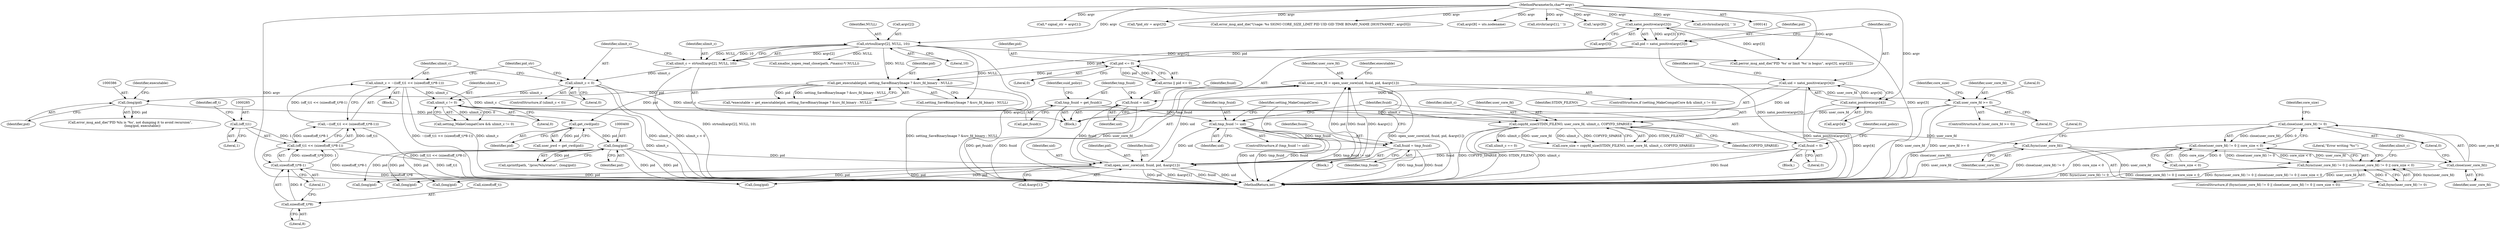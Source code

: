 digraph "0_abrt_80408e9e24a1c10f85fd969e1853e0f192157f92_0@API" {
"1001125" [label="(Call,close(user_core_fd) != 0)"];
"1001126" [label="(Call,close(user_core_fd))"];
"1001121" [label="(Call,fsync(user_core_fd))"];
"1001113" [label="(Call,copyfd_size(STDIN_FILENO, user_core_fd, ulimit_c, COPYFD_SPARSE))"];
"1001106" [label="(Call,user_core_fd >= 0)"];
"1000441" [label="(Call,user_core_fd = open_user_core(uid, fsuid, pid, &argv[1]))"];
"1000443" [label="(Call,open_user_core(uid, fsuid, pid, &argv[1]))"];
"1000420" [label="(Call,tmp_fsuid != uid)"];
"1000412" [label="(Call,tmp_fsuid = get_fsuid())"];
"1000307" [label="(Call,uid = xatoi_positive(argv[4]))"];
"1000309" [label="(Call,xatoi_positive(argv[4]))"];
"1000143" [label="(MethodParameterIn,char** argv)"];
"1000408" [label="(Call,fsuid = uid)"];
"1000424" [label="(Call,fsuid = 0)"];
"1000432" [label="(Call,fsuid = tmp_fsuid)"];
"1000399" [label="(Call,(long)pid)"];
"1000391" [label="(Call,get_cwd(pid))"];
"1000369" [label="(Call,get_executable(pid, setting_SaveBinaryImage ? &src_fd_binary : NULL))"];
"1000300" [label="(Call,pid = xatoi_positive(argv[3]))"];
"1000302" [label="(Call,xatoi_positive(argv[3]))"];
"1000316" [label="(Call,pid <= 0)"];
"1000269" [label="(Call,strtoull(argv[2], NULL, 10))"];
"1000385" [label="(Call,(long)pid)"];
"1000280" [label="(Call,ulimit_c = ~((off_t)1 << (sizeof(off_t)*8-1)))"];
"1000282" [label="(Call,~((off_t)1 << (sizeof(off_t)*8-1)))"];
"1000283" [label="(Call,(off_t)1 << (sizeof(off_t)*8-1))"];
"1000284" [label="(Call,(off_t)1)"];
"1000287" [label="(Call,sizeof(off_t)*8-1)"];
"1000288" [label="(Call,sizeof(off_t)*8)"];
"1000276" [label="(Call,ulimit_c < 0)"];
"1000267" [label="(Call,ulimit_c = strtoull(argv[2], NULL, 10))"];
"1000438" [label="(Call,ulimit_c != 0)"];
"1001124" [label="(Call,close(user_core_fd) != 0 || core_size < 0)"];
"1001119" [label="(Call,fsync(user_core_fd) != 0 || close(user_core_fd) != 0 || core_size < 0)"];
"1000281" [label="(Identifier,ulimit_c)"];
"1000458" [label="(Call,(long)pid)"];
"1000410" [label="(Identifier,uid)"];
"1000273" [label="(Identifier,NULL)"];
"1001116" [label="(Identifier,ulimit_c)"];
"1000421" [label="(Identifier,tmp_fsuid)"];
"1001115" [label="(Identifier,user_core_fd)"];
"1000303" [label="(Call,argv[3])"];
"1001105" [label="(ControlStructure,if (user_core_fd >= 0))"];
"1000439" [label="(Identifier,ulimit_c)"];
"1000425" [label="(Identifier,fsuid)"];
"1000371" [label="(Call,setting_SaveBinaryImage ? &src_fd_binary : NULL)"];
"1001114" [label="(Identifier,STDIN_FILENO)"];
"1000443" [label="(Call,open_user_core(uid, fsuid, pid, &argv[1]))"];
"1000291" [label="(Literal,8)"];
"1000310" [label="(Call,argv[4])"];
"1000369" [label="(Call,get_executable(pid, setting_SaveBinaryImage ? &src_fd_binary : NULL))"];
"1000446" [label="(Identifier,pid)"];
"1000445" [label="(Identifier,fsuid)"];
"1000426" [label="(Literal,0)"];
"1000302" [label="(Call,xatoi_positive(argv[3]))"];
"1000432" [label="(Call,fsuid = tmp_fsuid)"];
"1000300" [label="(Call,pid = xatoi_positive(argv[3]))"];
"1001167" [label="(Literal,0)"];
"1000270" [label="(Call,argv[2])"];
"1000309" [label="(Call,xatoi_positive(argv[4]))"];
"1000440" [label="(Literal,0)"];
"1000287" [label="(Call,sizeof(off_t)*8-1)"];
"1000290" [label="(Identifier,off_t)"];
"1001125" [label="(Call,close(user_core_fd) != 0)"];
"1000435" [label="(ControlStructure,if (setting_MakeCompatCore && ulimit_c != 0))"];
"1000256" [label="(Call,* signal_str = argv[1])"];
"1000143" [label="(MethodParameterIn,char** argv)"];
"1000413" [label="(Identifier,tmp_fsuid)"];
"1000431" [label="(Block,)"];
"1001159" [label="(Call,(long)pid)"];
"1000280" [label="(Call,ulimit_c = ~((off_t)1 << (sizeof(off_t)*8-1)))"];
"1000391" [label="(Call,get_cwd(pid))"];
"1000314" [label="(Call,errno || pid <= 0)"];
"1000412" [label="(Call,tmp_fsuid = get_fsuid())"];
"1000292" [label="(Literal,1)"];
"1000282" [label="(Call,~((off_t)1 << (sizeof(off_t)*8-1)))"];
"1001126" [label="(Call,close(user_core_fd))"];
"1000269" [label="(Call,strtoull(argv[2], NULL, 10))"];
"1000388" [label="(Identifier,executable)"];
"1001145" [label="(Identifier,ulimit_c)"];
"1000404" [label="(Call,xmalloc_xopen_read_close(path, /*maxsz:*/ NULL))"];
"1000286" [label="(Literal,1)"];
"1000419" [label="(ControlStructure,if (tmp_fsuid != uid))"];
"1000320" [label="(Call,perror_msg_and_die(\"PID '%s' or limit '%s' is bogus\", argv[3], argv[2]))"];
"1001129" [label="(Call,core_size < 0)"];
"1000318" [label="(Literal,0)"];
"1000316" [label="(Call,pid <= 0)"];
"1000289" [label="(Call,sizeof(off_t))"];
"1000387" [label="(Identifier,pid)"];
"1001120" [label="(Call,fsync(user_core_fd) != 0)"];
"1000370" [label="(Identifier,pid)"];
"1000274" [label="(Literal,10)"];
"1001117" [label="(Identifier,COPYFD_SPARSE)"];
"1001128" [label="(Literal,0)"];
"1000276" [label="(Call,ulimit_c < 0)"];
"1000429" [label="(Identifier,suid_policy)"];
"1000294" [label="(Call,*pid_str = argv[3])"];
"1001130" [label="(Identifier,core_size)"];
"1001144" [label="(Call,ulimit_c == 0)"];
"1000308" [label="(Identifier,uid)"];
"1000267" [label="(Call,ulimit_c = strtoull(argv[2], NULL, 10))"];
"1000417" [label="(Identifier,suid_policy)"];
"1000453" [label="(Identifier,executable)"];
"1000288" [label="(Call,sizeof(off_t)*8)"];
"1000437" [label="(Identifier,setting_MakeCompatCore)"];
"1000317" [label="(Identifier,pid)"];
"1000284" [label="(Call,(off_t)1)"];
"1000399" [label="(Call,(long)pid)"];
"1000401" [label="(Identifier,pid)"];
"1001113" [label="(Call,copyfd_size(STDIN_FILENO, user_core_fd, ulimit_c, COPYFD_SPARSE))"];
"1000423" [label="(Block,)"];
"1001111" [label="(Call,core_size = copyfd_size(STDIN_FILENO, user_core_fd, ulimit_c, COPYFD_SPARSE))"];
"1000444" [label="(Identifier,uid)"];
"1000170" [label="(Call,error_msg_and_die(\"Usage: %s SIGNO CORE_SIZE_LIMIT PID UID GID TIME BINARY_NAME [HOSTNAME]\", argv[0]))"];
"1000301" [label="(Identifier,pid)"];
"1000144" [label="(Block,)"];
"1000353" [label="(Call,argv[8] = uts.nodename)"];
"1001112" [label="(Identifier,core_size)"];
"1001106" [label="(Call,user_core_fd >= 0)"];
"1001118" [label="(ControlStructure,if (fsync(user_core_fd) != 0 || close(user_core_fd) != 0 || core_size < 0))"];
"1000295" [label="(Identifier,pid_str)"];
"1000447" [label="(Call,&argv[1])"];
"1000408" [label="(Call,fsuid = uid)"];
"1001127" [label="(Identifier,user_core_fd)"];
"1000176" [label="(Call,strchr(argv[1], ' '))"];
"1000283" [label="(Call,(off_t)1 << (sizeof(off_t)*8-1))"];
"1000278" [label="(Literal,0)"];
"1000396" [label="(Call,sprintf(path, \"/proc/%lu/status\", (long)pid))"];
"1000268" [label="(Identifier,ulimit_c)"];
"1000307" [label="(Call,uid = xatoi_positive(argv[4]))"];
"1000433" [label="(Identifier,fsuid)"];
"1001108" [label="(Literal,0)"];
"1000383" [label="(Call,error_msg_and_die(\"PID %lu is '%s', not dumping it to avoid recursion\",\n                        (long)pid, executable))"];
"1001107" [label="(Identifier,user_core_fd)"];
"1000442" [label="(Identifier,user_core_fd)"];
"1000414" [label="(Call,get_fsuid())"];
"1001122" [label="(Identifier,user_core_fd)"];
"1001123" [label="(Literal,0)"];
"1001119" [label="(Call,fsync(user_core_fd) != 0 || close(user_core_fd) != 0 || core_size < 0)"];
"1000438" [label="(Call,ulimit_c != 0)"];
"1000441" [label="(Call,user_core_fd = open_user_core(uid, fsuid, pid, &argv[1]))"];
"1001121" [label="(Call,fsync(user_core_fd))"];
"1000385" [label="(Call,(long)pid)"];
"1000422" [label="(Identifier,uid)"];
"1000367" [label="(Call,*executable = get_executable(pid, setting_SaveBinaryImage ? &src_fd_binary : NULL))"];
"1000345" [label="(Call,!argv[8])"];
"1001124" [label="(Call,close(user_core_fd) != 0 || core_size < 0)"];
"1000589" [label="(Call,(long)pid)"];
"1001134" [label="(Literal,\"Error writing '%s'\")"];
"1001168" [label="(MethodReturn,int)"];
"1000420" [label="(Call,tmp_fsuid != uid)"];
"1000315" [label="(Identifier,errno)"];
"1000409" [label="(Identifier,fsuid)"];
"1000195" [label="(Call,strchrnul(argv[i], ' '))"];
"1000275" [label="(ControlStructure,if (ulimit_c < 0))"];
"1000610" [label="(Call,(long)pid)"];
"1000392" [label="(Identifier,pid)"];
"1000279" [label="(Block,)"];
"1000436" [label="(Call,setting_MakeCompatCore && ulimit_c != 0)"];
"1000424" [label="(Call,fsuid = 0)"];
"1000434" [label="(Identifier,tmp_fsuid)"];
"1000389" [label="(Call,user_pwd = get_cwd(pid))"];
"1000277" [label="(Identifier,ulimit_c)"];
"1001125" -> "1001124"  [label="AST: "];
"1001125" -> "1001128"  [label="CFG: "];
"1001126" -> "1001125"  [label="AST: "];
"1001128" -> "1001125"  [label="AST: "];
"1001130" -> "1001125"  [label="CFG: "];
"1001124" -> "1001125"  [label="CFG: "];
"1001125" -> "1001168"  [label="DDG: close(user_core_fd)"];
"1001125" -> "1001124"  [label="DDG: close(user_core_fd)"];
"1001125" -> "1001124"  [label="DDG: 0"];
"1001126" -> "1001125"  [label="DDG: user_core_fd"];
"1001126" -> "1001127"  [label="CFG: "];
"1001127" -> "1001126"  [label="AST: "];
"1001128" -> "1001126"  [label="CFG: "];
"1001126" -> "1001168"  [label="DDG: user_core_fd"];
"1001121" -> "1001126"  [label="DDG: user_core_fd"];
"1001121" -> "1001120"  [label="AST: "];
"1001121" -> "1001122"  [label="CFG: "];
"1001122" -> "1001121"  [label="AST: "];
"1001123" -> "1001121"  [label="CFG: "];
"1001121" -> "1001168"  [label="DDG: user_core_fd"];
"1001121" -> "1001120"  [label="DDG: user_core_fd"];
"1001113" -> "1001121"  [label="DDG: user_core_fd"];
"1001113" -> "1001111"  [label="AST: "];
"1001113" -> "1001117"  [label="CFG: "];
"1001114" -> "1001113"  [label="AST: "];
"1001115" -> "1001113"  [label="AST: "];
"1001116" -> "1001113"  [label="AST: "];
"1001117" -> "1001113"  [label="AST: "];
"1001111" -> "1001113"  [label="CFG: "];
"1001113" -> "1001168"  [label="DDG: STDIN_FILENO"];
"1001113" -> "1001168"  [label="DDG: ulimit_c"];
"1001113" -> "1001168"  [label="DDG: COPYFD_SPARSE"];
"1001113" -> "1001111"  [label="DDG: STDIN_FILENO"];
"1001113" -> "1001111"  [label="DDG: user_core_fd"];
"1001113" -> "1001111"  [label="DDG: ulimit_c"];
"1001113" -> "1001111"  [label="DDG: COPYFD_SPARSE"];
"1001106" -> "1001113"  [label="DDG: user_core_fd"];
"1000280" -> "1001113"  [label="DDG: ulimit_c"];
"1000276" -> "1001113"  [label="DDG: ulimit_c"];
"1000438" -> "1001113"  [label="DDG: ulimit_c"];
"1001113" -> "1001144"  [label="DDG: ulimit_c"];
"1001106" -> "1001105"  [label="AST: "];
"1001106" -> "1001108"  [label="CFG: "];
"1001107" -> "1001106"  [label="AST: "];
"1001108" -> "1001106"  [label="AST: "];
"1001112" -> "1001106"  [label="CFG: "];
"1001167" -> "1001106"  [label="CFG: "];
"1001106" -> "1001168"  [label="DDG: user_core_fd"];
"1001106" -> "1001168"  [label="DDG: user_core_fd >= 0"];
"1000441" -> "1001106"  [label="DDG: user_core_fd"];
"1000441" -> "1000435"  [label="AST: "];
"1000441" -> "1000443"  [label="CFG: "];
"1000442" -> "1000441"  [label="AST: "];
"1000443" -> "1000441"  [label="AST: "];
"1000453" -> "1000441"  [label="CFG: "];
"1000441" -> "1001168"  [label="DDG: user_core_fd"];
"1000441" -> "1001168"  [label="DDG: open_user_core(uid, fsuid, pid, &argv[1])"];
"1000443" -> "1000441"  [label="DDG: uid"];
"1000443" -> "1000441"  [label="DDG: fsuid"];
"1000443" -> "1000441"  [label="DDG: pid"];
"1000443" -> "1000441"  [label="DDG: &argv[1]"];
"1000443" -> "1000447"  [label="CFG: "];
"1000444" -> "1000443"  [label="AST: "];
"1000445" -> "1000443"  [label="AST: "];
"1000446" -> "1000443"  [label="AST: "];
"1000447" -> "1000443"  [label="AST: "];
"1000443" -> "1001168"  [label="DDG: pid"];
"1000443" -> "1001168"  [label="DDG: &argv[1]"];
"1000443" -> "1001168"  [label="DDG: fsuid"];
"1000443" -> "1001168"  [label="DDG: uid"];
"1000420" -> "1000443"  [label="DDG: uid"];
"1000408" -> "1000443"  [label="DDG: fsuid"];
"1000424" -> "1000443"  [label="DDG: fsuid"];
"1000432" -> "1000443"  [label="DDG: fsuid"];
"1000399" -> "1000443"  [label="DDG: pid"];
"1000443" -> "1000458"  [label="DDG: pid"];
"1000443" -> "1000589"  [label="DDG: pid"];
"1000443" -> "1000610"  [label="DDG: pid"];
"1000443" -> "1001159"  [label="DDG: pid"];
"1000420" -> "1000419"  [label="AST: "];
"1000420" -> "1000422"  [label="CFG: "];
"1000421" -> "1000420"  [label="AST: "];
"1000422" -> "1000420"  [label="AST: "];
"1000425" -> "1000420"  [label="CFG: "];
"1000437" -> "1000420"  [label="CFG: "];
"1000420" -> "1001168"  [label="DDG: tmp_fsuid != uid"];
"1000420" -> "1001168"  [label="DDG: uid"];
"1000420" -> "1001168"  [label="DDG: tmp_fsuid"];
"1000412" -> "1000420"  [label="DDG: tmp_fsuid"];
"1000307" -> "1000420"  [label="DDG: uid"];
"1000420" -> "1000432"  [label="DDG: tmp_fsuid"];
"1000412" -> "1000144"  [label="AST: "];
"1000412" -> "1000414"  [label="CFG: "];
"1000413" -> "1000412"  [label="AST: "];
"1000414" -> "1000412"  [label="AST: "];
"1000417" -> "1000412"  [label="CFG: "];
"1000412" -> "1001168"  [label="DDG: get_fsuid()"];
"1000307" -> "1000144"  [label="AST: "];
"1000307" -> "1000309"  [label="CFG: "];
"1000308" -> "1000307"  [label="AST: "];
"1000309" -> "1000307"  [label="AST: "];
"1000315" -> "1000307"  [label="CFG: "];
"1000307" -> "1001168"  [label="DDG: xatoi_positive(argv[4])"];
"1000309" -> "1000307"  [label="DDG: argv[4]"];
"1000307" -> "1000408"  [label="DDG: uid"];
"1000309" -> "1000310"  [label="CFG: "];
"1000310" -> "1000309"  [label="AST: "];
"1000309" -> "1001168"  [label="DDG: argv[4]"];
"1000143" -> "1000309"  [label="DDG: argv"];
"1000143" -> "1000141"  [label="AST: "];
"1000143" -> "1001168"  [label="DDG: argv"];
"1000143" -> "1000170"  [label="DDG: argv"];
"1000143" -> "1000176"  [label="DDG: argv"];
"1000143" -> "1000195"  [label="DDG: argv"];
"1000143" -> "1000256"  [label="DDG: argv"];
"1000143" -> "1000269"  [label="DDG: argv"];
"1000143" -> "1000294"  [label="DDG: argv"];
"1000143" -> "1000302"  [label="DDG: argv"];
"1000143" -> "1000320"  [label="DDG: argv"];
"1000143" -> "1000345"  [label="DDG: argv"];
"1000143" -> "1000353"  [label="DDG: argv"];
"1000408" -> "1000144"  [label="AST: "];
"1000408" -> "1000410"  [label="CFG: "];
"1000409" -> "1000408"  [label="AST: "];
"1000410" -> "1000408"  [label="AST: "];
"1000413" -> "1000408"  [label="CFG: "];
"1000408" -> "1001168"  [label="DDG: fsuid"];
"1000424" -> "1000423"  [label="AST: "];
"1000424" -> "1000426"  [label="CFG: "];
"1000425" -> "1000424"  [label="AST: "];
"1000426" -> "1000424"  [label="AST: "];
"1000429" -> "1000424"  [label="CFG: "];
"1000424" -> "1001168"  [label="DDG: fsuid"];
"1000432" -> "1000431"  [label="AST: "];
"1000432" -> "1000434"  [label="CFG: "];
"1000433" -> "1000432"  [label="AST: "];
"1000434" -> "1000432"  [label="AST: "];
"1000437" -> "1000432"  [label="CFG: "];
"1000432" -> "1001168"  [label="DDG: tmp_fsuid"];
"1000432" -> "1001168"  [label="DDG: fsuid"];
"1000399" -> "1000396"  [label="AST: "];
"1000399" -> "1000401"  [label="CFG: "];
"1000400" -> "1000399"  [label="AST: "];
"1000401" -> "1000399"  [label="AST: "];
"1000396" -> "1000399"  [label="CFG: "];
"1000399" -> "1001168"  [label="DDG: pid"];
"1000399" -> "1000396"  [label="DDG: pid"];
"1000391" -> "1000399"  [label="DDG: pid"];
"1000399" -> "1000458"  [label="DDG: pid"];
"1000399" -> "1000589"  [label="DDG: pid"];
"1000399" -> "1000610"  [label="DDG: pid"];
"1000399" -> "1001159"  [label="DDG: pid"];
"1000391" -> "1000389"  [label="AST: "];
"1000391" -> "1000392"  [label="CFG: "];
"1000392" -> "1000391"  [label="AST: "];
"1000389" -> "1000391"  [label="CFG: "];
"1000391" -> "1000389"  [label="DDG: pid"];
"1000369" -> "1000391"  [label="DDG: pid"];
"1000385" -> "1000391"  [label="DDG: pid"];
"1000369" -> "1000367"  [label="AST: "];
"1000369" -> "1000371"  [label="CFG: "];
"1000370" -> "1000369"  [label="AST: "];
"1000371" -> "1000369"  [label="AST: "];
"1000367" -> "1000369"  [label="CFG: "];
"1000369" -> "1001168"  [label="DDG: setting_SaveBinaryImage ? &src_fd_binary : NULL"];
"1000369" -> "1000367"  [label="DDG: pid"];
"1000369" -> "1000367"  [label="DDG: setting_SaveBinaryImage ? &src_fd_binary : NULL"];
"1000300" -> "1000369"  [label="DDG: pid"];
"1000316" -> "1000369"  [label="DDG: pid"];
"1000269" -> "1000369"  [label="DDG: NULL"];
"1000369" -> "1000385"  [label="DDG: pid"];
"1000300" -> "1000144"  [label="AST: "];
"1000300" -> "1000302"  [label="CFG: "];
"1000301" -> "1000300"  [label="AST: "];
"1000302" -> "1000300"  [label="AST: "];
"1000308" -> "1000300"  [label="CFG: "];
"1000300" -> "1001168"  [label="DDG: xatoi_positive(argv[3])"];
"1000302" -> "1000300"  [label="DDG: argv[3]"];
"1000300" -> "1000316"  [label="DDG: pid"];
"1000302" -> "1000303"  [label="CFG: "];
"1000303" -> "1000302"  [label="AST: "];
"1000302" -> "1001168"  [label="DDG: argv[3]"];
"1000302" -> "1000320"  [label="DDG: argv[3]"];
"1000316" -> "1000314"  [label="AST: "];
"1000316" -> "1000318"  [label="CFG: "];
"1000317" -> "1000316"  [label="AST: "];
"1000318" -> "1000316"  [label="AST: "];
"1000314" -> "1000316"  [label="CFG: "];
"1000316" -> "1000314"  [label="DDG: pid"];
"1000316" -> "1000314"  [label="DDG: 0"];
"1000269" -> "1000267"  [label="AST: "];
"1000269" -> "1000274"  [label="CFG: "];
"1000270" -> "1000269"  [label="AST: "];
"1000273" -> "1000269"  [label="AST: "];
"1000274" -> "1000269"  [label="AST: "];
"1000267" -> "1000269"  [label="CFG: "];
"1000269" -> "1001168"  [label="DDG: argv[2]"];
"1000269" -> "1000267"  [label="DDG: argv[2]"];
"1000269" -> "1000267"  [label="DDG: NULL"];
"1000269" -> "1000267"  [label="DDG: 10"];
"1000269" -> "1000320"  [label="DDG: argv[2]"];
"1000269" -> "1000371"  [label="DDG: NULL"];
"1000269" -> "1000404"  [label="DDG: NULL"];
"1000385" -> "1000383"  [label="AST: "];
"1000385" -> "1000387"  [label="CFG: "];
"1000386" -> "1000385"  [label="AST: "];
"1000387" -> "1000385"  [label="AST: "];
"1000388" -> "1000385"  [label="CFG: "];
"1000385" -> "1000383"  [label="DDG: pid"];
"1000280" -> "1000279"  [label="AST: "];
"1000280" -> "1000282"  [label="CFG: "];
"1000281" -> "1000280"  [label="AST: "];
"1000282" -> "1000280"  [label="AST: "];
"1000295" -> "1000280"  [label="CFG: "];
"1000280" -> "1001168"  [label="DDG: ~((off_t)1 << (sizeof(off_t)*8-1))"];
"1000280" -> "1001168"  [label="DDG: ulimit_c"];
"1000282" -> "1000280"  [label="DDG: (off_t)1 << (sizeof(off_t)*8-1)"];
"1000280" -> "1000438"  [label="DDG: ulimit_c"];
"1000282" -> "1000283"  [label="CFG: "];
"1000283" -> "1000282"  [label="AST: "];
"1000282" -> "1001168"  [label="DDG: (off_t)1 << (sizeof(off_t)*8-1)"];
"1000283" -> "1000282"  [label="DDG: (off_t)1"];
"1000283" -> "1000282"  [label="DDG: sizeof(off_t)*8-1"];
"1000283" -> "1000287"  [label="CFG: "];
"1000284" -> "1000283"  [label="AST: "];
"1000287" -> "1000283"  [label="AST: "];
"1000283" -> "1001168"  [label="DDG: (off_t)1"];
"1000283" -> "1001168"  [label="DDG: sizeof(off_t)*8-1"];
"1000284" -> "1000283"  [label="DDG: 1"];
"1000287" -> "1000283"  [label="DDG: sizeof(off_t)*8"];
"1000287" -> "1000283"  [label="DDG: 1"];
"1000284" -> "1000286"  [label="CFG: "];
"1000285" -> "1000284"  [label="AST: "];
"1000286" -> "1000284"  [label="AST: "];
"1000290" -> "1000284"  [label="CFG: "];
"1000287" -> "1000292"  [label="CFG: "];
"1000288" -> "1000287"  [label="AST: "];
"1000292" -> "1000287"  [label="AST: "];
"1000287" -> "1001168"  [label="DDG: sizeof(off_t)*8"];
"1000288" -> "1000287"  [label="DDG: 8"];
"1000288" -> "1000291"  [label="CFG: "];
"1000289" -> "1000288"  [label="AST: "];
"1000291" -> "1000288"  [label="AST: "];
"1000292" -> "1000288"  [label="CFG: "];
"1000276" -> "1000275"  [label="AST: "];
"1000276" -> "1000278"  [label="CFG: "];
"1000277" -> "1000276"  [label="AST: "];
"1000278" -> "1000276"  [label="AST: "];
"1000281" -> "1000276"  [label="CFG: "];
"1000295" -> "1000276"  [label="CFG: "];
"1000276" -> "1001168"  [label="DDG: ulimit_c < 0"];
"1000276" -> "1001168"  [label="DDG: ulimit_c"];
"1000267" -> "1000276"  [label="DDG: ulimit_c"];
"1000276" -> "1000438"  [label="DDG: ulimit_c"];
"1000267" -> "1000144"  [label="AST: "];
"1000268" -> "1000267"  [label="AST: "];
"1000277" -> "1000267"  [label="CFG: "];
"1000267" -> "1001168"  [label="DDG: strtoull(argv[2], NULL, 10)"];
"1000438" -> "1000436"  [label="AST: "];
"1000438" -> "1000440"  [label="CFG: "];
"1000439" -> "1000438"  [label="AST: "];
"1000440" -> "1000438"  [label="AST: "];
"1000436" -> "1000438"  [label="CFG: "];
"1000438" -> "1001168"  [label="DDG: ulimit_c"];
"1000438" -> "1000436"  [label="DDG: ulimit_c"];
"1000438" -> "1000436"  [label="DDG: 0"];
"1001124" -> "1001119"  [label="AST: "];
"1001124" -> "1001129"  [label="CFG: "];
"1001129" -> "1001124"  [label="AST: "];
"1001119" -> "1001124"  [label="CFG: "];
"1001124" -> "1001168"  [label="DDG: core_size < 0"];
"1001124" -> "1001168"  [label="DDG: close(user_core_fd) != 0"];
"1001124" -> "1001119"  [label="DDG: close(user_core_fd) != 0"];
"1001124" -> "1001119"  [label="DDG: core_size < 0"];
"1001129" -> "1001124"  [label="DDG: core_size"];
"1001129" -> "1001124"  [label="DDG: 0"];
"1001119" -> "1001118"  [label="AST: "];
"1001119" -> "1001120"  [label="CFG: "];
"1001120" -> "1001119"  [label="AST: "];
"1001134" -> "1001119"  [label="CFG: "];
"1001145" -> "1001119"  [label="CFG: "];
"1001119" -> "1001168"  [label="DDG: close(user_core_fd) != 0 || core_size < 0"];
"1001119" -> "1001168"  [label="DDG: fsync(user_core_fd) != 0 || close(user_core_fd) != 0 || core_size < 0"];
"1001119" -> "1001168"  [label="DDG: fsync(user_core_fd) != 0"];
"1001120" -> "1001119"  [label="DDG: fsync(user_core_fd)"];
"1001120" -> "1001119"  [label="DDG: 0"];
}
